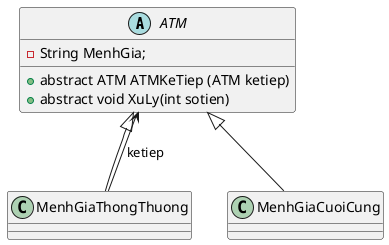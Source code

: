 @startuml
abstract class ATM{
- String MenhGia;
+ abstract ATM ATMKeTiep (ATM ketiep)
+ abstract void XuLy(int sotien)
}
class MenhGiaThongThuong
class MenhGiaCuoiCung

ATM<|--MenhGiaThongThuong
ATM<|--MenhGiaCuoiCung

MenhGiaThongThuong-->ATM:ketiep

@enduml
